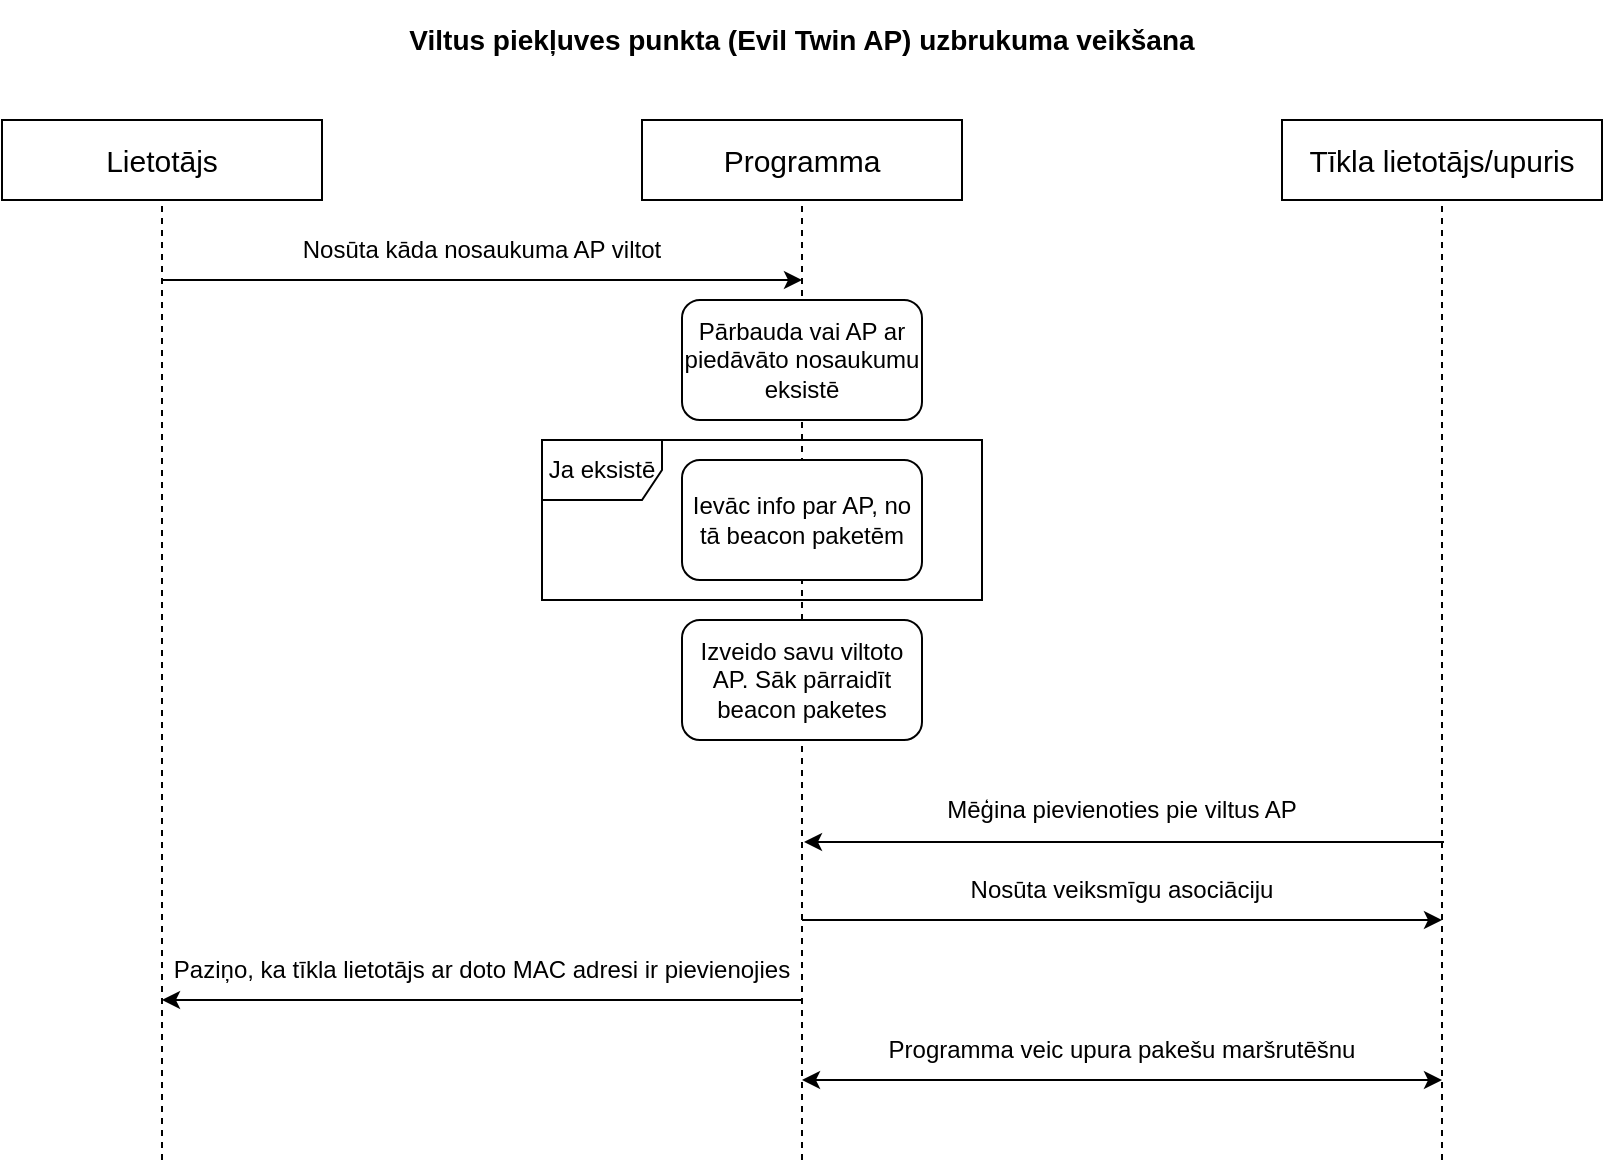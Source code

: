 <mxfile version="26.0.11">
  <diagram name="Page-1" id="BRtO-JxdkxZ65f_MX1fM">
    <mxGraphModel grid="1" page="1" gridSize="10" guides="1" tooltips="1" connect="1" arrows="1" fold="1" pageScale="1" pageWidth="850" pageHeight="1100" math="0" shadow="0">
      <root>
        <mxCell id="0" />
        <mxCell id="1" parent="0" />
        <mxCell id="nl3P_Xkl19Ft6Xcdl_mJ-1" value="" style="rounded=0;whiteSpace=wrap;html=1;" vertex="1" parent="1">
          <mxGeometry y="80" width="160" height="40" as="geometry" />
        </mxCell>
        <mxCell id="nl3P_Xkl19Ft6Xcdl_mJ-2" value="&lt;font style=&quot;font-size: 15px;&quot;&gt;Lietotājs&lt;/font&gt;" style="text;html=1;align=center;verticalAlign=middle;whiteSpace=wrap;rounded=0;" vertex="1" parent="1">
          <mxGeometry y="80" width="160" height="40" as="geometry" />
        </mxCell>
        <mxCell id="nl3P_Xkl19Ft6Xcdl_mJ-3" value="" style="rounded=0;whiteSpace=wrap;html=1;" vertex="1" parent="1">
          <mxGeometry x="320" y="80" width="160" height="40" as="geometry" />
        </mxCell>
        <mxCell id="nl3P_Xkl19Ft6Xcdl_mJ-4" value="&lt;font style=&quot;font-size: 15px;&quot;&gt;Programma&lt;/font&gt;" style="text;html=1;align=center;verticalAlign=middle;whiteSpace=wrap;rounded=0;" vertex="1" parent="1">
          <mxGeometry x="320" y="80" width="160" height="40" as="geometry" />
        </mxCell>
        <mxCell id="nl3P_Xkl19Ft6Xcdl_mJ-5" value="" style="rounded=0;whiteSpace=wrap;html=1;" vertex="1" parent="1">
          <mxGeometry x="640" y="80" width="160" height="40" as="geometry" />
        </mxCell>
        <mxCell id="nl3P_Xkl19Ft6Xcdl_mJ-6" value="&lt;font style=&quot;font-size: 15px;&quot;&gt;Tīkla lietotājs/upuris&lt;/font&gt;" style="text;html=1;align=center;verticalAlign=middle;whiteSpace=wrap;rounded=0;" vertex="1" parent="1">
          <mxGeometry x="640" y="80" width="160" height="40" as="geometry" />
        </mxCell>
        <mxCell id="nl3P_Xkl19Ft6Xcdl_mJ-8" value="" style="endArrow=none;dashed=1;html=1;rounded=0;entryX=0.5;entryY=1;entryDx=0;entryDy=0;" edge="1" parent="1" target="nl3P_Xkl19Ft6Xcdl_mJ-2">
          <mxGeometry width="50" height="50" relative="1" as="geometry">
            <mxPoint x="80" y="600" as="sourcePoint" />
            <mxPoint x="410" y="170" as="targetPoint" />
          </mxGeometry>
        </mxCell>
        <mxCell id="nl3P_Xkl19Ft6Xcdl_mJ-9" value="" style="endArrow=none;dashed=1;html=1;rounded=0;entryX=0.5;entryY=1;entryDx=0;entryDy=0;" edge="1" parent="1" target="nl3P_Xkl19Ft6Xcdl_mJ-4">
          <mxGeometry width="50" height="50" relative="1" as="geometry">
            <mxPoint x="400" y="600" as="sourcePoint" />
            <mxPoint x="399.55" y="120" as="targetPoint" />
          </mxGeometry>
        </mxCell>
        <mxCell id="nl3P_Xkl19Ft6Xcdl_mJ-10" value="" style="endArrow=none;dashed=1;html=1;rounded=0;entryX=0.5;entryY=1;entryDx=0;entryDy=0;" edge="1" parent="1" target="nl3P_Xkl19Ft6Xcdl_mJ-6">
          <mxGeometry width="50" height="50" relative="1" as="geometry">
            <mxPoint x="720" y="600" as="sourcePoint" />
            <mxPoint x="719.55" y="120" as="targetPoint" />
          </mxGeometry>
        </mxCell>
        <mxCell id="nl3P_Xkl19Ft6Xcdl_mJ-11" value="&lt;b&gt;&lt;font style=&quot;font-size: 14px;&quot;&gt;Viltus piekļuves punkta (Evil Twin AP) uzbrukuma veikšana&lt;/font&gt;&lt;/b&gt;" style="text;html=1;align=center;verticalAlign=middle;whiteSpace=wrap;rounded=0;" vertex="1" parent="1">
          <mxGeometry x="80" y="20" width="640" height="40" as="geometry" />
        </mxCell>
        <mxCell id="nl3P_Xkl19Ft6Xcdl_mJ-12" value="" style="endArrow=classic;html=1;rounded=0;" edge="1" parent="1">
          <mxGeometry width="50" height="50" relative="1" as="geometry">
            <mxPoint x="80" y="160" as="sourcePoint" />
            <mxPoint x="400" y="160" as="targetPoint" />
          </mxGeometry>
        </mxCell>
        <mxCell id="nl3P_Xkl19Ft6Xcdl_mJ-13" value="Nosūta kāda nosaukuma AP viltot" style="text;html=1;align=center;verticalAlign=middle;whiteSpace=wrap;rounded=0;" vertex="1" parent="1">
          <mxGeometry x="80" y="130" width="320" height="30" as="geometry" />
        </mxCell>
        <mxCell id="nl3P_Xkl19Ft6Xcdl_mJ-14" value="" style="endArrow=classic;html=1;rounded=0;flipV=1;flipH=1;" edge="1" parent="1">
          <mxGeometry width="50" height="50" relative="1" as="geometry">
            <mxPoint x="400" y="440" as="sourcePoint" />
            <mxPoint x="720" y="440" as="targetPoint" />
          </mxGeometry>
        </mxCell>
        <mxCell id="nl3P_Xkl19Ft6Xcdl_mJ-15" value="Mēģina pievienoties pie viltus AP" style="text;html=1;align=center;verticalAlign=middle;whiteSpace=wrap;rounded=0;flipV=1;flipH=1;" vertex="1" parent="1">
          <mxGeometry x="400" y="410" width="320" height="30" as="geometry" />
        </mxCell>
        <mxCell id="nl3P_Xkl19Ft6Xcdl_mJ-17" value="" style="endArrow=classic;html=1;rounded=0;" edge="1" parent="1">
          <mxGeometry width="50" height="50" relative="1" as="geometry">
            <mxPoint x="400" y="480" as="sourcePoint" />
            <mxPoint x="720" y="480" as="targetPoint" />
          </mxGeometry>
        </mxCell>
        <mxCell id="nl3P_Xkl19Ft6Xcdl_mJ-18" value="Nosūta veiksmīgu asociāciju" style="text;html=1;align=center;verticalAlign=middle;whiteSpace=wrap;rounded=0;" vertex="1" parent="1">
          <mxGeometry x="400" y="450" width="320" height="30" as="geometry" />
        </mxCell>
        <mxCell id="nl3P_Xkl19Ft6Xcdl_mJ-19" value="" style="endArrow=classic;startArrow=classic;html=1;rounded=0;" edge="1" parent="1">
          <mxGeometry width="50" height="50" relative="1" as="geometry">
            <mxPoint x="400" y="560" as="sourcePoint" />
            <mxPoint x="720" y="560" as="targetPoint" />
          </mxGeometry>
        </mxCell>
        <mxCell id="nl3P_Xkl19Ft6Xcdl_mJ-20" value="Programma veic upura pakešu maršrutēšnu" style="text;html=1;align=center;verticalAlign=middle;whiteSpace=wrap;rounded=0;" vertex="1" parent="1">
          <mxGeometry x="400" y="530" width="320" height="30" as="geometry" />
        </mxCell>
        <mxCell id="nl3P_Xkl19Ft6Xcdl_mJ-22" value="" style="rounded=1;whiteSpace=wrap;html=1;" vertex="1" parent="1">
          <mxGeometry x="340" y="170" width="120" height="60" as="geometry" />
        </mxCell>
        <mxCell id="nl3P_Xkl19Ft6Xcdl_mJ-23" value="Pārbauda vai AP ar piedāvāto nosaukumu eksistē" style="text;html=1;align=center;verticalAlign=middle;whiteSpace=wrap;rounded=0;" vertex="1" parent="1">
          <mxGeometry x="340" y="170" width="120" height="60" as="geometry" />
        </mxCell>
        <mxCell id="nl3P_Xkl19Ft6Xcdl_mJ-25" value="" style="rounded=1;whiteSpace=wrap;html=1;" vertex="1" parent="1">
          <mxGeometry x="340" y="250" width="120" height="60" as="geometry" />
        </mxCell>
        <mxCell id="nl3P_Xkl19Ft6Xcdl_mJ-26" value="Ievāc info par AP, no tā beacon paketēm" style="text;html=1;align=center;verticalAlign=middle;whiteSpace=wrap;rounded=0;" vertex="1" parent="1">
          <mxGeometry x="340" y="250" width="120" height="60" as="geometry" />
        </mxCell>
        <mxCell id="nl3P_Xkl19Ft6Xcdl_mJ-27" value="Ja eksistē" style="shape=umlFrame;whiteSpace=wrap;html=1;pointerEvents=0;" vertex="1" parent="1">
          <mxGeometry x="270" y="240" width="220" height="80" as="geometry" />
        </mxCell>
        <mxCell id="nl3P_Xkl19Ft6Xcdl_mJ-28" value="" style="rounded=1;whiteSpace=wrap;html=1;" vertex="1" parent="1">
          <mxGeometry x="340" y="330" width="120" height="60" as="geometry" />
        </mxCell>
        <mxCell id="nl3P_Xkl19Ft6Xcdl_mJ-29" value="Izveido savu viltoto AP. Sāk pārraidīt beacon paketes" style="text;html=1;align=center;verticalAlign=middle;whiteSpace=wrap;rounded=0;" vertex="1" parent="1">
          <mxGeometry x="340" y="330" width="120" height="60" as="geometry" />
        </mxCell>
        <mxCell id="nl3P_Xkl19Ft6Xcdl_mJ-30" value="" style="endArrow=classic;html=1;rounded=0;" edge="1" parent="1">
          <mxGeometry width="50" height="50" relative="1" as="geometry">
            <mxPoint x="400" y="520" as="sourcePoint" />
            <mxPoint x="80" y="520" as="targetPoint" />
          </mxGeometry>
        </mxCell>
        <mxCell id="nl3P_Xkl19Ft6Xcdl_mJ-31" value="Paziņo, ka tīkla lietotājs ar doto MAC adresi ir pievienojies" style="text;html=1;align=center;verticalAlign=middle;whiteSpace=wrap;rounded=0;flipV=1;flipH=1;" vertex="1" parent="1">
          <mxGeometry x="80" y="490" width="320" height="30" as="geometry" />
        </mxCell>
      </root>
    </mxGraphModel>
  </diagram>
</mxfile>
